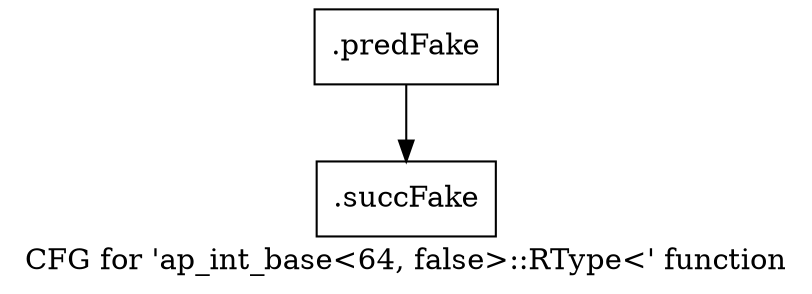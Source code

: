 digraph "CFG for 'ap_int_base\<64, false\>::RType\<' function" {
	label="CFG for 'ap_int_base\<64, false\>::RType\<' function";

	Node0x5e860d0 [shape=record,filename="",linenumber="",label="{.predFake}"];
	Node0x5e860d0 -> Node0x6104b80[ callList="" memoryops="" filename="/mnt/xilinx/Vitis_HLS/2021.2/include/ap_int_base.h" execusionnum="1"];
	Node0x6104b80 [shape=record,filename="/mnt/xilinx/Vitis_HLS/2021.2/include/ap_int_base.h",linenumber="1655",label="{.succFake}"];
}
